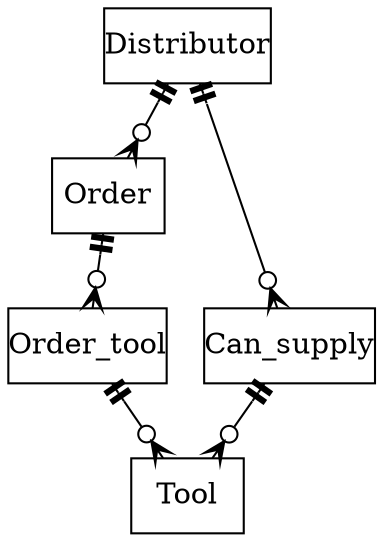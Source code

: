 digraph G {

	node [shape=box, margin=0];
    edge [arrowhead=crowodot, arrowtail=teetee, dir=both];

// entities
	Distributor;
	Order;
	Order_tool;
	Tool;
	Can_supply;

// relationships
	Distributor -> Order ;
	Order -> Order_tool ;
	Order_tool -> Tool;
	Distributor -> Can_supply;
	Can_supply -> Tool;
}